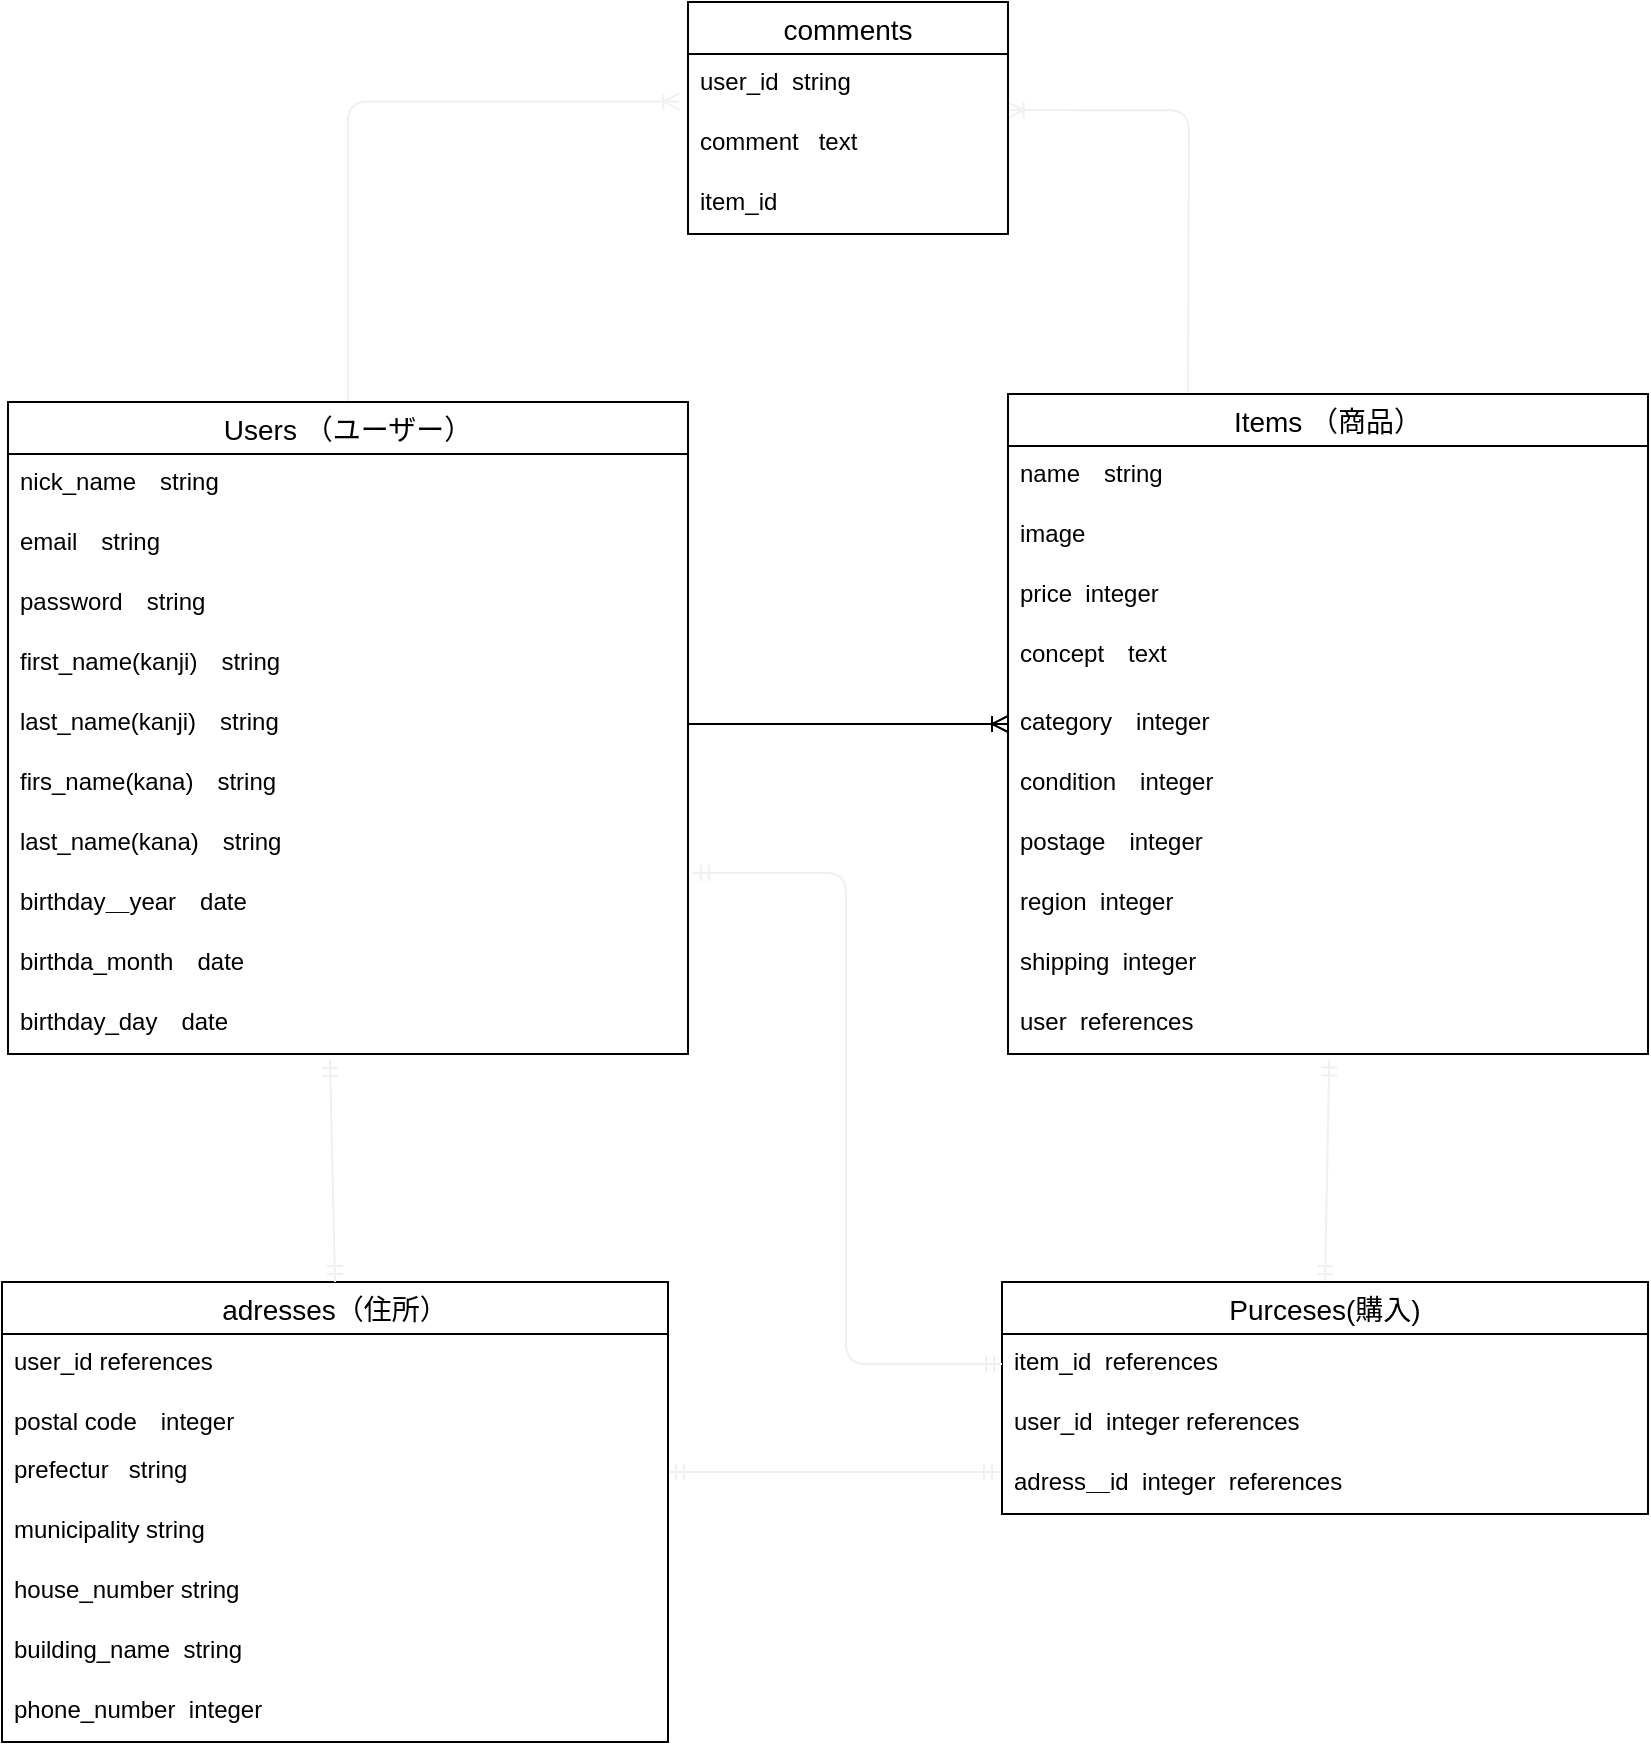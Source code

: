 <mxfile version="13.6.5">
    <diagram id="1Z98N_ozJ9gkTI1I2Al0" name="ページ1">
        <mxGraphModel dx="2860" dy="791" grid="1" gridSize="10" guides="1" tooltips="1" connect="1" arrows="1" fold="1" page="1" pageScale="1" pageWidth="827" pageHeight="1169" math="0" shadow="0">
            <root>
                <mxCell id="0"/>
                <mxCell id="1" parent="0"/>
                <mxCell id="106" value="" style="edgeStyle=entityRelationEdgeStyle;fontSize=12;html=1;endArrow=ERoneToMany;exitX=1;exitY=0.5;exitDx=0;exitDy=0;entryX=0;entryY=0.5;entryDx=0;entryDy=0;" edge="1" parent="1" source="14" target="91">
                    <mxGeometry width="100" height="100" relative="1" as="geometry">
                        <mxPoint x="-1257" y="531" as="sourcePoint"/>
                        <mxPoint x="-1147" y="532" as="targetPoint"/>
                    </mxGeometry>
                </mxCell>
                <mxCell id="122" value="" style="fontSize=12;html=1;endArrow=ERoneToMany;strokeColor=#f0f0f0;entryX=-0.027;entryY=0.792;entryDx=0;entryDy=0;entryPerimeter=0;edgeStyle=orthogonalEdgeStyle;" edge="1" parent="1" source="11" target="74">
                    <mxGeometry width="100" height="100" relative="1" as="geometry">
                        <mxPoint x="-1417" y="345" as="sourcePoint"/>
                        <mxPoint x="-1417" y="465" as="targetPoint"/>
                    </mxGeometry>
                </mxCell>
                <mxCell id="123" value="" style="fontSize=12;html=1;endArrow=ERmandOne;startArrow=ERmandOne;strokeColor=#f0f0f0;exitX=1;exitY=0.5;exitDx=0;exitDy=0;entryX=-0.003;entryY=0.3;entryDx=0;entryDy=0;entryPerimeter=0;" edge="1" parent="1" source="63" target="97">
                    <mxGeometry width="100" height="100" relative="1" as="geometry">
                        <mxPoint x="-1307" y="932" as="sourcePoint"/>
                        <mxPoint x="-1151" y="870" as="targetPoint"/>
                    </mxGeometry>
                </mxCell>
                <mxCell id="128" value="" style="fontSize=12;html=1;endArrow=ERoneToMany;strokeColor=#f0f0f0;entryX=0.999;entryY=0.935;entryDx=0;entryDy=0;edgeStyle=orthogonalEdgeStyle;entryPerimeter=0;" edge="1" parent="1" target="74">
                    <mxGeometry width="100" height="100" relative="1" as="geometry">
                        <mxPoint x="-1057" y="360" as="sourcePoint"/>
                        <mxPoint x="-837" y="695" as="targetPoint"/>
                    </mxGeometry>
                </mxCell>
                <mxCell id="133" value="" style="fontSize=12;html=1;endArrow=ERmandOne;startArrow=ERmandOne;strokeColor=#f0f0f0;exitX=0.5;exitY=0;exitDx=0;exitDy=0;entryX=0.502;entryY=1.089;entryDx=0;entryDy=0;entryPerimeter=0;" edge="1" parent="1" source="65" target="137">
                    <mxGeometry width="100" height="100" relative="1" as="geometry">
                        <mxPoint x="-1052" y="795" as="sourcePoint"/>
                        <mxPoint x="-994" y="691" as="targetPoint"/>
                    </mxGeometry>
                </mxCell>
                <mxCell id="11" value="Users （ユーザー）" style="swimlane;fontStyle=0;childLayout=stackLayout;horizontal=1;startSize=26;horizontalStack=0;resizeParent=1;resizeParentMax=0;resizeLast=0;collapsible=1;marginBottom=0;align=center;fontSize=14;" parent="1" vertex="1">
                    <mxGeometry x="-1647" y="365" width="340" height="326" as="geometry"/>
                </mxCell>
                <mxCell id="13" value="nick_name　string&#10;" style="text;strokeColor=none;fillColor=none;spacingLeft=4;spacingRight=4;overflow=hidden;rotatable=0;points=[[0,0.5],[1,0.5]];portConstraint=eastwest;fontSize=12;" parent="11" vertex="1">
                    <mxGeometry y="26" width="340" height="30" as="geometry"/>
                </mxCell>
                <mxCell id="80" value="email　string" style="text;strokeColor=none;fillColor=none;spacingLeft=4;spacingRight=4;overflow=hidden;rotatable=0;points=[[0,0.5],[1,0.5]];portConstraint=eastwest;fontSize=12;" parent="11" vertex="1">
                    <mxGeometry y="56" width="340" height="30" as="geometry"/>
                </mxCell>
                <mxCell id="81" value="password　string" style="text;strokeColor=none;fillColor=none;spacingLeft=4;spacingRight=4;overflow=hidden;rotatable=0;points=[[0,0.5],[1,0.5]];portConstraint=eastwest;fontSize=12;" parent="11" vertex="1">
                    <mxGeometry y="86" width="340" height="30" as="geometry"/>
                </mxCell>
                <mxCell id="79" value="first_name(kanji)　string" style="text;strokeColor=none;fillColor=none;spacingLeft=4;spacingRight=4;overflow=hidden;rotatable=0;points=[[0,0.5],[1,0.5]];portConstraint=eastwest;fontSize=12;" parent="11" vertex="1">
                    <mxGeometry y="116" width="340" height="30" as="geometry"/>
                </mxCell>
                <mxCell id="14" value="last_name(kanji)　string" style="text;strokeColor=none;fillColor=none;spacingLeft=4;spacingRight=4;overflow=hidden;rotatable=0;points=[[0,0.5],[1,0.5]];portConstraint=eastwest;fontSize=12;" parent="11" vertex="1">
                    <mxGeometry y="146" width="340" height="30" as="geometry"/>
                </mxCell>
                <mxCell id="83" value="firs_name(kana)　string" style="text;strokeColor=none;fillColor=none;spacingLeft=4;spacingRight=4;overflow=hidden;rotatable=0;points=[[0,0.5],[1,0.5]];portConstraint=eastwest;fontSize=12;" parent="11" vertex="1">
                    <mxGeometry y="176" width="340" height="30" as="geometry"/>
                </mxCell>
                <mxCell id="84" value="last_name(kana)　string" style="text;strokeColor=none;fillColor=none;spacingLeft=4;spacingRight=4;overflow=hidden;rotatable=0;points=[[0,0.5],[1,0.5]];portConstraint=eastwest;fontSize=12;" parent="11" vertex="1">
                    <mxGeometry y="206" width="340" height="30" as="geometry"/>
                </mxCell>
                <mxCell id="78" value="birthday＿year　date" style="text;strokeColor=none;fillColor=none;spacingLeft=4;spacingRight=4;overflow=hidden;rotatable=0;points=[[0,0.5],[1,0.5]];portConstraint=eastwest;fontSize=12;" parent="11" vertex="1">
                    <mxGeometry y="236" width="340" height="30" as="geometry"/>
                </mxCell>
                <mxCell id="85" value="birthda_month　date&#10;&#10;" style="text;strokeColor=none;fillColor=none;spacingLeft=4;spacingRight=4;overflow=hidden;rotatable=0;points=[[0,0.5],[1,0.5]];portConstraint=eastwest;fontSize=12;" parent="11" vertex="1">
                    <mxGeometry y="266" width="340" height="30" as="geometry"/>
                </mxCell>
                <mxCell id="86" value="birthday_day　date" style="text;strokeColor=none;fillColor=none;spacingLeft=4;spacingRight=4;overflow=hidden;rotatable=0;points=[[0,0.5],[1,0.5]];portConstraint=eastwest;fontSize=12;" parent="11" vertex="1">
                    <mxGeometry y="296" width="340" height="30" as="geometry"/>
                </mxCell>
                <mxCell id="55" value="Items （商品）" style="swimlane;fontStyle=0;childLayout=stackLayout;horizontal=1;startSize=26;horizontalStack=0;resizeParent=1;resizeParentMax=0;resizeLast=0;collapsible=1;marginBottom=0;align=center;fontSize=14;" parent="1" vertex="1">
                    <mxGeometry x="-1147" y="361" width="320" height="330" as="geometry"/>
                </mxCell>
                <mxCell id="56" value="name　string&#10;" style="text;strokeColor=none;fillColor=none;spacingLeft=4;spacingRight=4;overflow=hidden;rotatable=0;points=[[0,0.5],[1,0.5]];portConstraint=eastwest;fontSize=12;" parent="55" vertex="1">
                    <mxGeometry y="26" width="320" height="30" as="geometry"/>
                </mxCell>
                <mxCell id="57" value="image" style="text;strokeColor=none;fillColor=none;spacingLeft=4;spacingRight=4;overflow=hidden;rotatable=0;points=[[0,0.5],[1,0.5]];portConstraint=eastwest;fontSize=12;" parent="55" vertex="1">
                    <mxGeometry y="56" width="320" height="30" as="geometry"/>
                </mxCell>
                <mxCell id="58" value="price  integer" style="text;strokeColor=none;fillColor=none;spacingLeft=4;spacingRight=4;overflow=hidden;rotatable=0;points=[[0,0.5],[1,0.5]];portConstraint=eastwest;fontSize=12;" parent="55" vertex="1">
                    <mxGeometry y="86" width="320" height="30" as="geometry"/>
                </mxCell>
                <mxCell id="59" value="concept　text" style="text;strokeColor=none;fillColor=none;spacingLeft=4;spacingRight=4;overflow=hidden;rotatable=0;points=[[0,0.5],[1,0.5]];portConstraint=eastwest;fontSize=12;" parent="55" vertex="1">
                    <mxGeometry y="116" width="320" height="34" as="geometry"/>
                </mxCell>
                <mxCell id="91" value="category　integer" style="text;strokeColor=none;fillColor=none;spacingLeft=4;spacingRight=4;overflow=hidden;rotatable=0;points=[[0,0.5],[1,0.5]];portConstraint=eastwest;fontSize=12;" parent="55" vertex="1">
                    <mxGeometry y="150" width="320" height="30" as="geometry"/>
                </mxCell>
                <mxCell id="92" value="condition　integer" style="text;strokeColor=none;fillColor=none;spacingLeft=4;spacingRight=4;overflow=hidden;rotatable=0;points=[[0,0.5],[1,0.5]];portConstraint=eastwest;fontSize=12;" parent="55" vertex="1">
                    <mxGeometry y="180" width="320" height="30" as="geometry"/>
                </mxCell>
                <mxCell id="93" value="postage　integer" style="text;strokeColor=none;fillColor=none;spacingLeft=4;spacingRight=4;overflow=hidden;rotatable=0;points=[[0,0.5],[1,0.5]];portConstraint=eastwest;fontSize=12;" parent="55" vertex="1">
                    <mxGeometry y="210" width="320" height="30" as="geometry"/>
                </mxCell>
                <mxCell id="95" value="region  integer" style="text;strokeColor=none;fillColor=none;spacingLeft=4;spacingRight=4;overflow=hidden;rotatable=0;points=[[0,0.5],[1,0.5]];portConstraint=eastwest;fontSize=12;" parent="55" vertex="1">
                    <mxGeometry y="240" width="320" height="30" as="geometry"/>
                </mxCell>
                <mxCell id="96" value="shipping  integer" style="text;strokeColor=none;fillColor=none;spacingLeft=4;spacingRight=4;overflow=hidden;rotatable=0;points=[[0,0.5],[1,0.5]];portConstraint=eastwest;fontSize=12;" parent="55" vertex="1">
                    <mxGeometry y="270" width="320" height="30" as="geometry"/>
                </mxCell>
                <mxCell id="137" value="user  references" style="text;strokeColor=none;fillColor=none;spacingLeft=4;spacingRight=4;overflow=hidden;rotatable=0;points=[[0,0.5],[1,0.5]];portConstraint=eastwest;fontSize=12;" vertex="1" parent="55">
                    <mxGeometry y="300" width="320" height="30" as="geometry"/>
                </mxCell>
                <mxCell id="73" value="comments" style="swimlane;fontStyle=0;childLayout=stackLayout;horizontal=1;startSize=26;horizontalStack=0;resizeParent=1;resizeParentMax=0;resizeLast=0;collapsible=1;marginBottom=0;align=center;fontSize=14;" parent="1" vertex="1">
                    <mxGeometry x="-1307" y="165" width="160" height="116" as="geometry"/>
                </mxCell>
                <mxCell id="74" value="user_id  string" style="text;strokeColor=none;fillColor=none;spacingLeft=4;spacingRight=4;overflow=hidden;rotatable=0;points=[[0,0.5],[1,0.5]];portConstraint=eastwest;fontSize=12;" parent="73" vertex="1">
                    <mxGeometry y="26" width="160" height="30" as="geometry"/>
                </mxCell>
                <mxCell id="75" value="comment   text" style="text;strokeColor=none;fillColor=none;spacingLeft=4;spacingRight=4;overflow=hidden;rotatable=0;points=[[0,0.5],[1,0.5]];portConstraint=eastwest;fontSize=12;" parent="73" vertex="1">
                    <mxGeometry y="56" width="160" height="30" as="geometry"/>
                </mxCell>
                <mxCell id="139" value="item_id" style="text;strokeColor=none;fillColor=none;spacingLeft=4;spacingRight=4;overflow=hidden;rotatable=0;points=[[0,0.5],[1,0.5]];portConstraint=eastwest;fontSize=12;" vertex="1" parent="73">
                    <mxGeometry y="86" width="160" height="30" as="geometry"/>
                </mxCell>
                <mxCell id="60" value="adresses（住所）" style="swimlane;fontStyle=0;childLayout=stackLayout;horizontal=1;startSize=26;horizontalStack=0;resizeParent=1;resizeParentMax=0;resizeLast=0;collapsible=1;marginBottom=0;align=center;fontSize=14;" parent="1" vertex="1">
                    <mxGeometry x="-1650" y="805" width="333" height="230" as="geometry"/>
                </mxCell>
                <mxCell id="142" value="user_id references" style="text;strokeColor=none;fillColor=none;spacingLeft=4;spacingRight=4;overflow=hidden;rotatable=0;points=[[0,0.5],[1,0.5]];portConstraint=eastwest;fontSize=12;" vertex="1" parent="60">
                    <mxGeometry y="26" width="333" height="30" as="geometry"/>
                </mxCell>
                <mxCell id="61" value="postal code　integer&#10;&#10;" style="text;strokeColor=none;fillColor=none;spacingLeft=4;spacingRight=4;overflow=hidden;rotatable=0;points=[[0,0.5],[1,0.5]];portConstraint=eastwest;fontSize=12;" parent="60" vertex="1">
                    <mxGeometry y="56" width="333" height="24" as="geometry"/>
                </mxCell>
                <mxCell id="63" value="prefectur   string&#10;&#10;&#10;" style="text;strokeColor=none;fillColor=none;spacingLeft=4;spacingRight=4;overflow=hidden;rotatable=0;points=[[0,0.5],[1,0.5]];portConstraint=eastwest;fontSize=12;" parent="60" vertex="1">
                    <mxGeometry y="80" width="333" height="30" as="geometry"/>
                </mxCell>
                <mxCell id="64" value="municipality string&#10;" style="text;strokeColor=none;fillColor=none;spacingLeft=4;spacingRight=4;overflow=hidden;rotatable=0;points=[[0,0.5],[1,0.5]];portConstraint=eastwest;fontSize=12;" parent="60" vertex="1">
                    <mxGeometry y="110" width="333" height="30" as="geometry"/>
                </mxCell>
                <mxCell id="100" value="house_number string" style="text;strokeColor=none;fillColor=none;spacingLeft=4;spacingRight=4;overflow=hidden;rotatable=0;points=[[0,0.5],[1,0.5]];portConstraint=eastwest;fontSize=12;" parent="60" vertex="1">
                    <mxGeometry y="140" width="333" height="30" as="geometry"/>
                </mxCell>
                <mxCell id="101" value="building_name  string&#10;&#10;" style="text;strokeColor=none;fillColor=none;spacingLeft=4;spacingRight=4;overflow=hidden;rotatable=0;points=[[0,0.5],[1,0.5]];portConstraint=eastwest;fontSize=12;" parent="60" vertex="1">
                    <mxGeometry y="170" width="333" height="30" as="geometry"/>
                </mxCell>
                <mxCell id="103" value="phone_number  integer&#10;" style="text;strokeColor=none;fillColor=none;spacingLeft=4;spacingRight=4;overflow=hidden;rotatable=0;points=[[0,0.5],[1,0.5]];portConstraint=eastwest;fontSize=12;" parent="60" vertex="1">
                    <mxGeometry y="200" width="333" height="30" as="geometry"/>
                </mxCell>
                <mxCell id="65" value="Purceses(購入)" style="swimlane;fontStyle=0;childLayout=stackLayout;horizontal=1;startSize=26;horizontalStack=0;resizeParent=1;resizeParentMax=0;resizeLast=0;collapsible=1;marginBottom=0;align=center;fontSize=14;" parent="1" vertex="1">
                    <mxGeometry x="-1150" y="805" width="323" height="116" as="geometry"/>
                </mxCell>
                <mxCell id="66" value="item_id  references   " style="text;strokeColor=none;fillColor=none;spacingLeft=4;spacingRight=4;overflow=hidden;rotatable=0;points=[[0,0.5],[1,0.5]];portConstraint=eastwest;fontSize=12;" parent="65" vertex="1">
                    <mxGeometry y="26" width="323" height="30" as="geometry"/>
                </mxCell>
                <mxCell id="69" value="user_id  integer references   &#10;" style="text;strokeColor=none;fillColor=none;spacingLeft=4;spacingRight=4;overflow=hidden;rotatable=0;points=[[0,0.5],[1,0.5]];portConstraint=eastwest;fontSize=12;" parent="65" vertex="1">
                    <mxGeometry y="56" width="323" height="30" as="geometry"/>
                </mxCell>
                <mxCell id="97" value="adress＿id  integer  references   &#10;" style="text;strokeColor=none;fillColor=none;spacingLeft=4;spacingRight=4;overflow=hidden;rotatable=0;points=[[0,0.5],[1,0.5]];portConstraint=eastwest;fontSize=12;" parent="65" vertex="1">
                    <mxGeometry y="86" width="323" height="30" as="geometry"/>
                </mxCell>
                <mxCell id="143" value="" style="fontSize=12;html=1;endArrow=ERmandOne;startArrow=ERmandOne;strokeColor=#f0f0f0;exitX=1.007;exitY=-0.018;exitDx=0;exitDy=0;exitPerimeter=0;entryX=0;entryY=0.5;entryDx=0;entryDy=0;edgeStyle=orthogonalEdgeStyle;" edge="1" parent="1" source="78" target="66">
                    <mxGeometry width="100" height="100" relative="1" as="geometry">
                        <mxPoint x="-1290" y="760" as="sourcePoint"/>
                        <mxPoint x="-1190" y="660" as="targetPoint"/>
                        <Array as="points">
                            <mxPoint x="-1228" y="601"/>
                            <mxPoint x="-1228" y="846"/>
                        </Array>
                    </mxGeometry>
                </mxCell>
                <mxCell id="150" value="" style="fontSize=12;html=1;endArrow=ERmandOne;startArrow=ERmandOne;strokeColor=#f0f0f0;exitX=0.5;exitY=0;exitDx=0;exitDy=0;" edge="1" parent="1" source="60">
                    <mxGeometry width="100" height="100" relative="1" as="geometry">
                        <mxPoint x="-1485" y="800" as="sourcePoint"/>
                        <mxPoint x="-1486" y="694" as="targetPoint"/>
                    </mxGeometry>
                </mxCell>
            </root>
        </mxGraphModel>
    </diagram>
</mxfile>